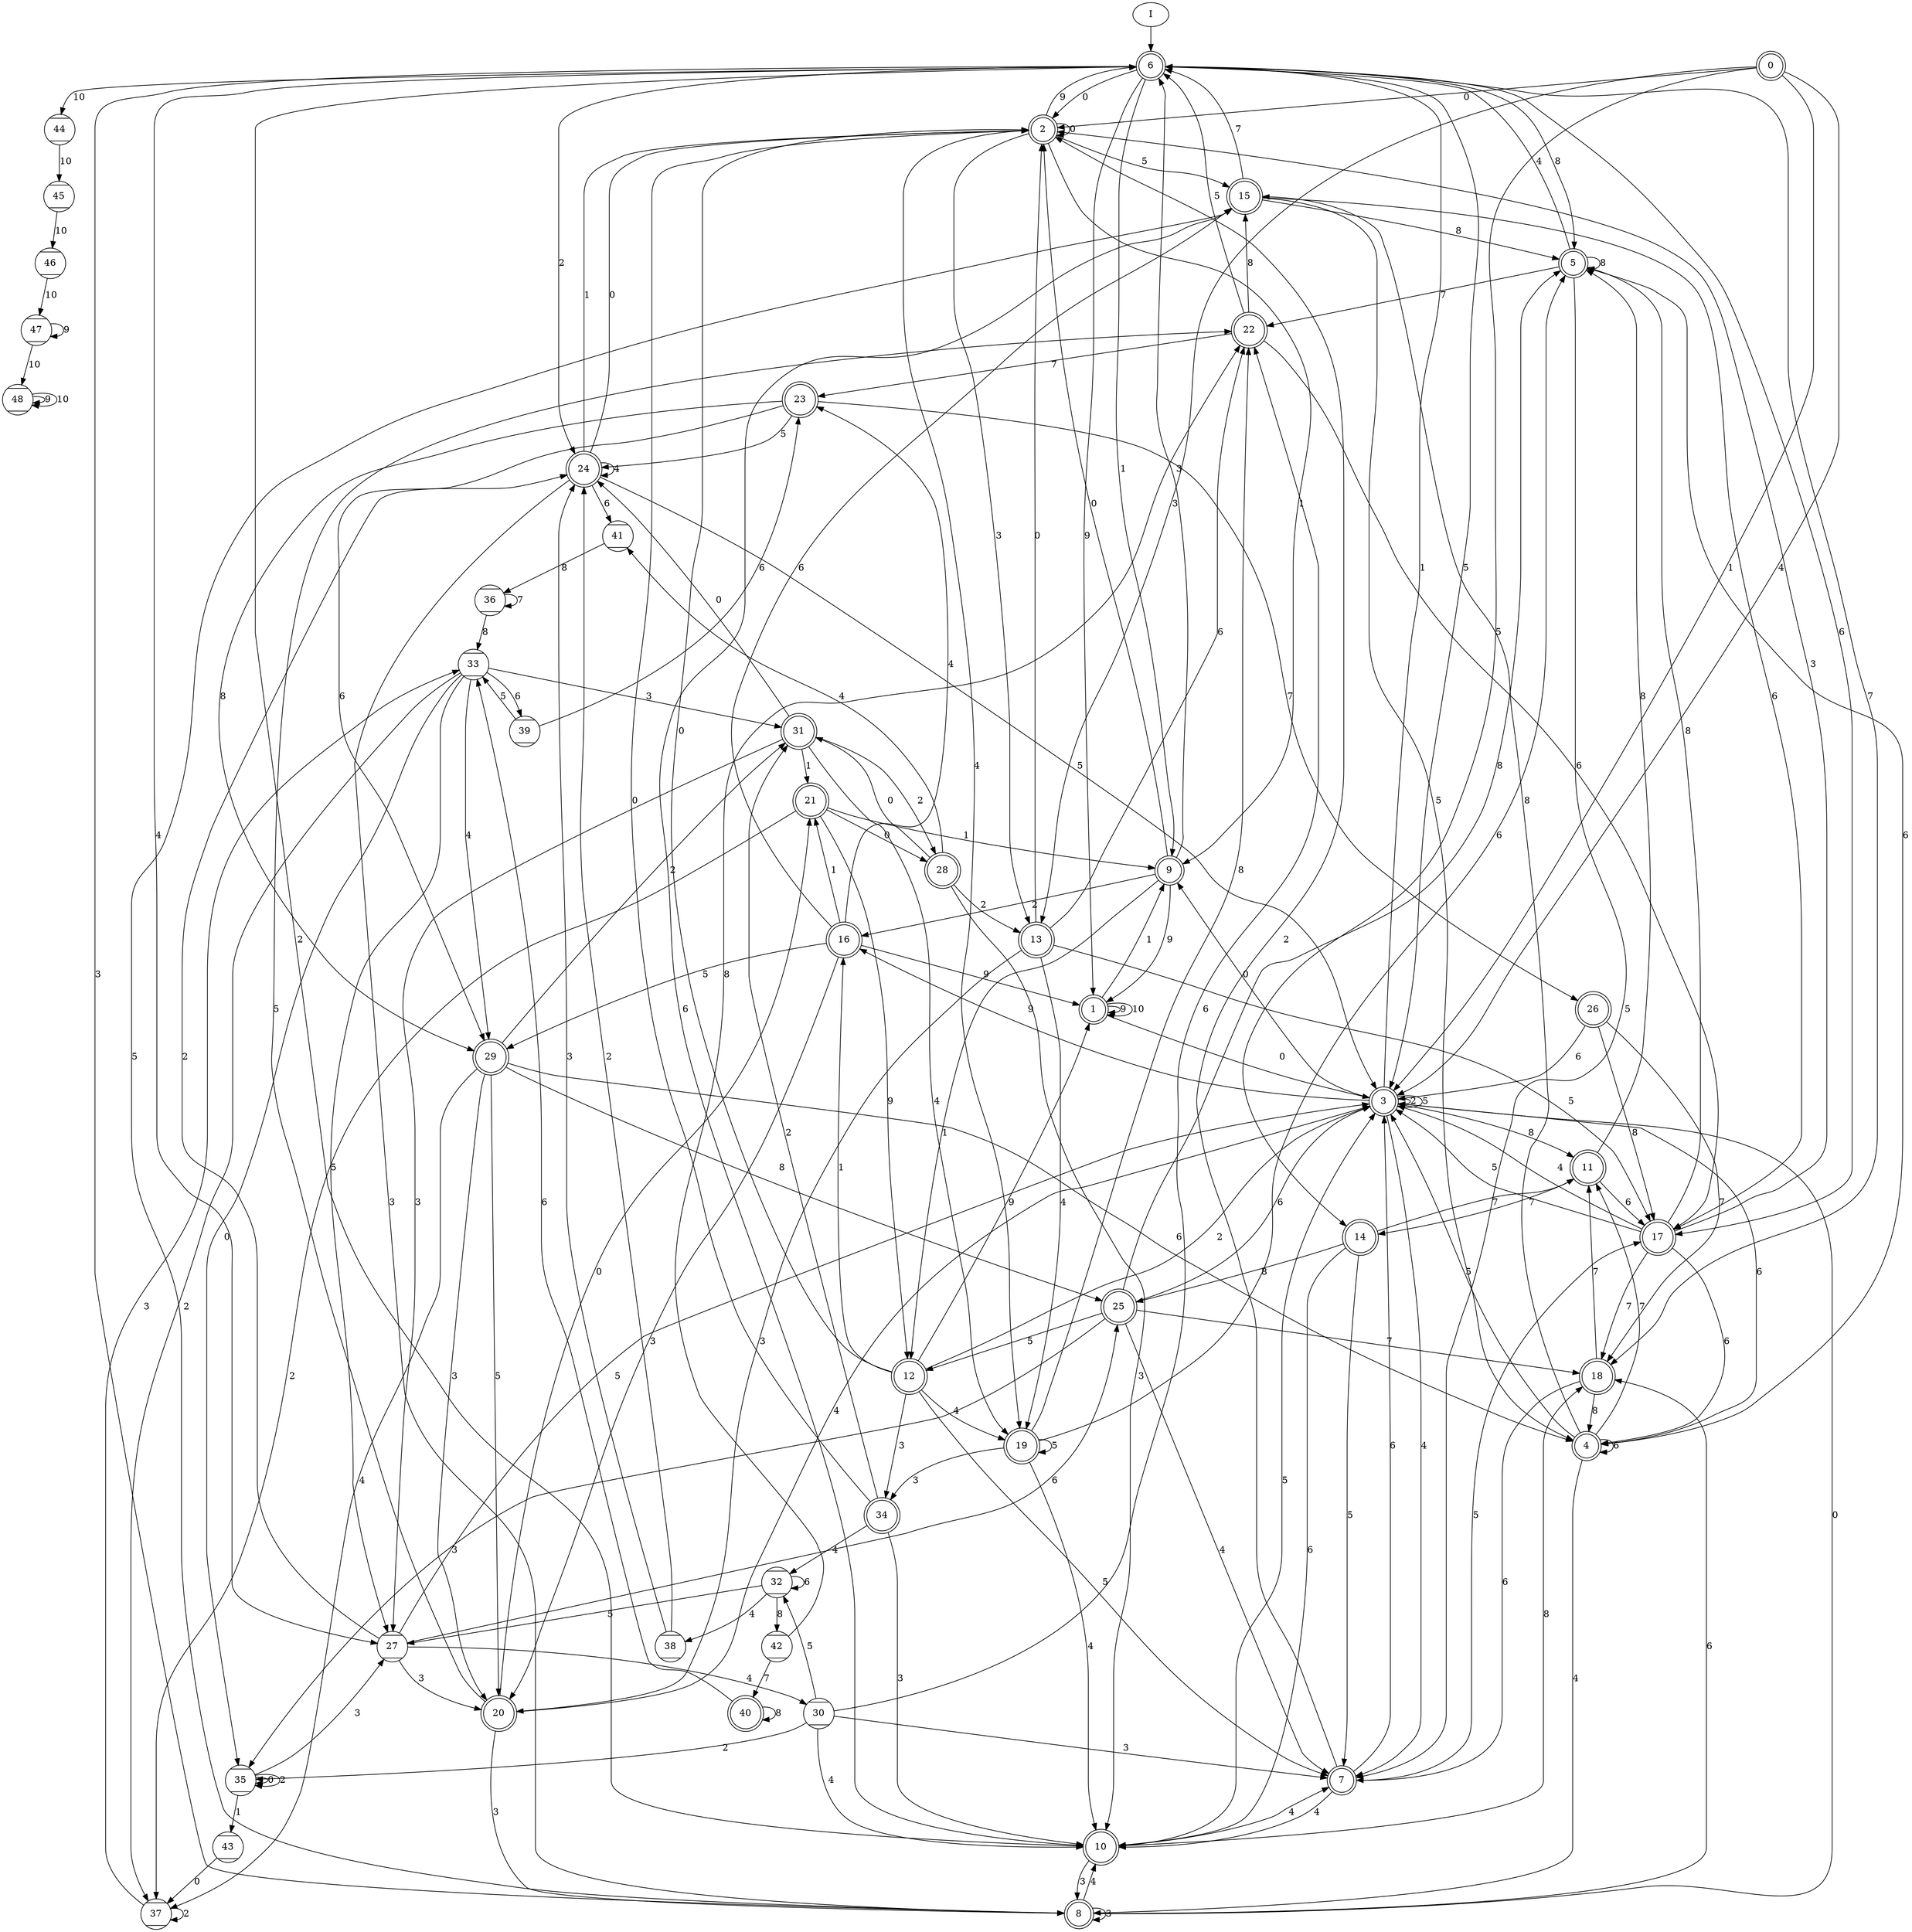 digraph DFA {
		I -> 6;
		0 -> 2 [label="0"];
		1 -> 3 [label="0"];
		2 -> 2 [label="0"];
		3 -> 9 [label="0"];
		6 -> 2 [label="0"];
		8 -> 3 [label="0"];
		9 -> 2 [label="0"];
		12 -> 2 [label="0"];
		13 -> 2 [label="0"];
		20 -> 21 [label="0"];
		21 -> 28 [label="0"];
		24 -> 2 [label="0"];
		28 -> 31 [label="0"];
		31 -> 24 [label="0"];
		33 -> 35 [label="0"];
		34 -> 2 [label="0"];
		35 -> 35 [label="0"];
		43 -> 37 [label="0"];
		0 -> 3 [label="1"];
		1 -> 9 [label="1"];
		2 -> 9 [label="1"];
		3 -> 6 [label="1"];
		6 -> 9 [label="1"];
		9 -> 12 [label="1"];
		12 -> 16 [label="1"];
		16 -> 21 [label="1"];
		21 -> 9 [label="1"];
		24 -> 2 [label="1"];
		31 -> 21 [label="1"];
		35 -> 43 [label="1"];
		3 -> 3 [label="2"];
		6 -> 24 [label="2"];
		7 -> 2 [label="2"];
		9 -> 16 [label="2"];
		10 -> 6 [label="2"];
		12 -> 3 [label="2"];
		21 -> 37 [label="2"];
		27 -> 24 [label="2"];
		28 -> 13 [label="2"];
		29 -> 31 [label="2"];
		30 -> 35 [label="2"];
		31 -> 28 [label="2"];
		33 -> 37 [label="2"];
		34 -> 31 [label="2"];
		35 -> 35 [label="2"];
		37 -> 37 [label="2"];
		38 -> 24 [label="2"];
		0 -> 13 [label="3"];
		2 -> 13 [label="3"];
		6 -> 8 [label="3"];
		8 -> 8 [label="3"];
		9 -> 6 [label="3"];
		10 -> 8 [label="3"];
		12 -> 34 [label="3"];
		13 -> 20 [label="3"];
		16 -> 20 [label="3"];
		17 -> 2 [label="3"];
		19 -> 34 [label="3"];
		20 -> 8 [label="3"];
		24 -> 8 [label="3"];
		25 -> 35 [label="3"];
		27 -> 20 [label="3"];
		28 -> 10 [label="3"];
		29 -> 20 [label="3"];
		30 -> 7 [label="3"];
		31 -> 27 [label="3"];
		33 -> 31 [label="3"];
		34 -> 10 [label="3"];
		35 -> 27 [label="3"];
		37 -> 33 [label="3"];
		38 -> 24 [label="3"];
		0 -> 3 [label="4"];
		2 -> 19 [label="4"];
		3 -> 7 [label="4"];
		4 -> 8 [label="4"];
		5 -> 6 [label="4"];
		6 -> 27 [label="4"];
		7 -> 10 [label="4"];
		8 -> 10 [label="4"];
		10 -> 7 [label="4"];
		12 -> 19 [label="4"];
		13 -> 19 [label="4"];
		16 -> 23 [label="4"];
		17 -> 3 [label="4"];
		19 -> 10 [label="4"];
		20 -> 3 [label="4"];
		24 -> 24 [label="4"];
		25 -> 7 [label="4"];
		27 -> 30 [label="4"];
		28 -> 41 [label="4"];
		29 -> 37 [label="4"];
		30 -> 10 [label="4"];
		31 -> 19 [label="4"];
		32 -> 38 [label="4"];
		33 -> 29 [label="4"];
		34 -> 32 [label="4"];
		0 -> 14 [label="5"];
		2 -> 15 [label="5"];
		3 -> 3 [label="5"];
		4 -> 3 [label="5"];
		5 -> 7 [label="5"];
		6 -> 3 [label="5"];
		7 -> 17 [label="5"];
		8 -> 15 [label="5"];
		10 -> 3 [label="5"];
		12 -> 7 [label="5"];
		13 -> 17 [label="5"];
		14 -> 7 [label="5"];
		15 -> 4 [label="5"];
		16 -> 29 [label="5"];
		17 -> 3 [label="5"];
		19 -> 19 [label="5"];
		20 -> 22 [label="5"];
		22 -> 6 [label="5"];
		23 -> 24 [label="5"];
		24 -> 3 [label="5"];
		25 -> 12 [label="5"];
		27 -> 3 [label="5"];
		29 -> 20 [label="5"];
		30 -> 32 [label="5"];
		32 -> 27 [label="5"];
		33 -> 27 [label="5"];
		39 -> 33 [label="5"];
		3 -> 4 [label="6"];
		4 -> 4 [label="6"];
		5 -> 4 [label="6"];
		6 -> 17 [label="6"];
		7 -> 3 [label="6"];
		8 -> 18 [label="6"];
		10 -> 15 [label="6"];
		11 -> 17 [label="6"];
		13 -> 22 [label="6"];
		14 -> 10 [label="6"];
		15 -> 17 [label="6"];
		16 -> 15 [label="6"];
		17 -> 4 [label="6"];
		18 -> 7 [label="6"];
		19 -> 5 [label="6"];
		22 -> 17 [label="6"];
		23 -> 29 [label="6"];
		24 -> 41 [label="6"];
		25 -> 3 [label="6"];
		26 -> 3 [label="6"];
		27 -> 25 [label="6"];
		29 -> 4 [label="6"];
		30 -> 22 [label="6"];
		32 -> 32 [label="6"];
		33 -> 39 [label="6"];
		39 -> 23 [label="6"];
		40 -> 33 [label="6"];
		4 -> 11 [label="7"];
		5 -> 22 [label="7"];
		6 -> 18 [label="7"];
		11 -> 14 [label="7"];
		14 -> 11 [label="7"];
		15 -> 6 [label="7"];
		17 -> 18 [label="7"];
		18 -> 11 [label="7"];
		22 -> 23 [label="7"];
		23 -> 26 [label="7"];
		25 -> 18 [label="7"];
		26 -> 18 [label="7"];
		36 -> 36 [label="7"];
		42 -> 40 [label="7"];
		3 -> 11 [label="8"];
		4 -> 15 [label="8"];
		5 -> 5 [label="8"];
		6 -> 5 [label="8"];
		10 -> 18 [label="8"];
		11 -> 5 [label="8"];
		14 -> 25 [label="8"];
		15 -> 5 [label="8"];
		17 -> 5 [label="8"];
		18 -> 4 [label="8"];
		19 -> 22 [label="8"];
		22 -> 15 [label="8"];
		23 -> 29 [label="8"];
		25 -> 5 [label="8"];
		26 -> 17 [label="8"];
		29 -> 25 [label="8"];
		32 -> 42 [label="8"];
		36 -> 33 [label="8"];
		40 -> 40 [label="8"];
		41 -> 36 [label="8"];
		42 -> 22 [label="8"];
		1 -> 1 [label="9"];
		2 -> 6 [label="9"];
		3 -> 16 [label="9"];
		6 -> 1 [label="9"];
		9 -> 1 [label="9"];
		12 -> 1 [label="9"];
		16 -> 1 [label="9"];
		21 -> 12 [label="9"];
		47 -> 47 [label="9"];
		48 -> 48 [label="9"];
		1 -> 1 [label="10"];
		6 -> 44 [label="10"];
		44 -> 45 [label="10"];
		45 -> 46 [label="10"];
		46 -> 47 [label="10"];
		47 -> 48 [label="10"];
		48 -> 48 [label="10"];
	0 [shape=doublecircle];
	1 [shape=doublecircle];
	2 [shape=doublecircle];
	3 [shape=doublecircle];
	4 [shape=doublecircle];
	5 [shape=doublecircle];
	6 [shape=doublecircle];
	7 [shape=doublecircle];
	8 [shape=doublecircle];
	9 [shape=doublecircle];
	10 [shape=doublecircle];
	11 [shape=doublecircle];
	12 [shape=doublecircle];
	13 [shape=doublecircle];
	14 [shape=doublecircle];
	15 [shape=doublecircle];
	16 [shape=doublecircle];
	17 [shape=doublecircle];
	18 [shape=doublecircle];
	19 [shape=doublecircle];
	20 [shape=doublecircle];
	21 [shape=doublecircle];
	22 [shape=doublecircle];
	23 [shape=doublecircle];
	24 [shape=doublecircle];
	25 [shape=doublecircle];
	26 [shape=doublecircle];
	27 [shape=Mcircle];
	28 [shape=doublecircle];
	29 [shape=doublecircle];
	30 [shape=Mcircle];
	31 [shape=doublecircle];
	32 [shape=Mcircle];
	33 [shape=Mcircle];
	34 [shape=doublecircle];
	35 [shape=Mcircle];
	36 [shape=Mcircle];
	37 [shape=Mcircle];
	38 [shape=Mcircle];
	39 [shape=Mcircle];
	40 [shape=doublecircle];
	41 [shape=Mcircle];
	42 [shape=Mcircle];
	43 [shape=Mcircle];
	44 [shape=Mcircle];
	45 [shape=Mcircle];
	46 [shape=Mcircle];
	47 [shape=Mcircle];
	48 [shape=Mcircle];
}
